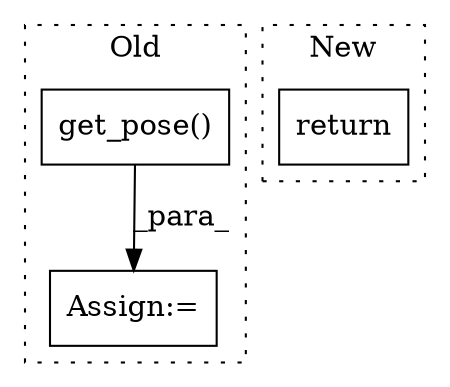digraph G {
subgraph cluster0 {
1 [label="get_pose()" a="75" s="13100,13128" l="12,1" shape="box"];
3 [label="Assign:=" a="68" s="13088" l="3" shape="box"];
label = "Old";
style="dotted";
}
subgraph cluster1 {
2 [label="return" a="93" s="13716" l="7" shape="box"];
label = "New";
style="dotted";
}
1 -> 3 [label="_para_"];
}